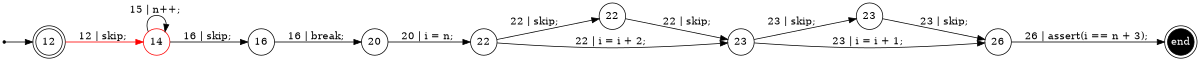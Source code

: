 digraph finite_state_machine {
	rankdir=LR
	size="8,5"
	93824994230640 [label = 12, shape = doublecircle, fixedsize = true]; 
	s93824994230640 [shape = point];
	e93824994234208 [shape = doublecircle, fixedsize = true, style = filled, fillcolor = black, fontcolor = white,  label = end];
	 93824994230800 [label = 14, shape = circle, color = red, fixedsize = true ];
	 93824994231936 [label = 16, shape = circle, fixedsize = true ];
	 93824994231424 [label = 20, shape = circle, fixedsize = true ];
	 93824994232336 [label = 22, shape = circle, fixedsize = true ];
	 93824994233136 [label = 22, shape = circle, fixedsize = true ];
	 93824994237552 [label = 23, shape = circle, fixedsize = true ];
	 93824994234784 [label = 23, shape = circle, fixedsize = true ];
	 93824994234208 [label = 26, shape = circle, fixedsize = true ];
	s93824994230640 -> 93824994230640;
	93824994230640 -> 93824994230800 [color = red, label = "12 | skip; "];
	93824994230800 -> 93824994230800 [ label = "15 | n++; "];
	93824994230800 -> 93824994231936 [ label = "16 | skip; "];
	93824994231936 -> 93824994231424 [ label = "16 | break; "];
	93824994231424 -> 93824994232336 [ label = "20 | i = n; "];
	93824994232336 -> 93824994237552 [ label = "22 | i = i + 2; "];
	93824994232336 -> 93824994233136 [ label = "22 | skip; "];
	93824994233136 -> 93824994237552 [ label = "22 | skip; "];
	93824994237552 -> 93824994234208 [ label = "23 | i = i + 1; "];
	93824994237552 -> 93824994234784 [ label = "23 | skip; "];
	93824994234784 -> 93824994234208 [ label = "23 | skip; "];
	93824994234208 -> e93824994234208 [ label = "26 | assert(i == n + 3); "];
}